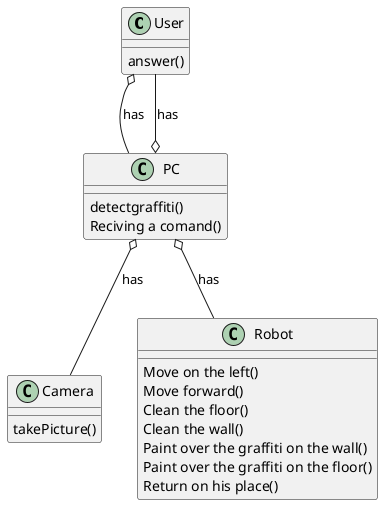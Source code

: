 @startuml
class User{
answer()
}
class Camera{
takePicture()
}
Class Robot{
Move on the left()
Move forward()
Clean the floor()
Clean the wall()
Paint over the graffiti on the wall()
Paint over the graffiti on the floor()
Return on his place()
}
Class PC{
detectgraffiti()
Reciving a comand() 
}
PC o-- Robot: has
PC o-- Camera: has
User o-- PC: has
PC o-- User: has
@enduml
